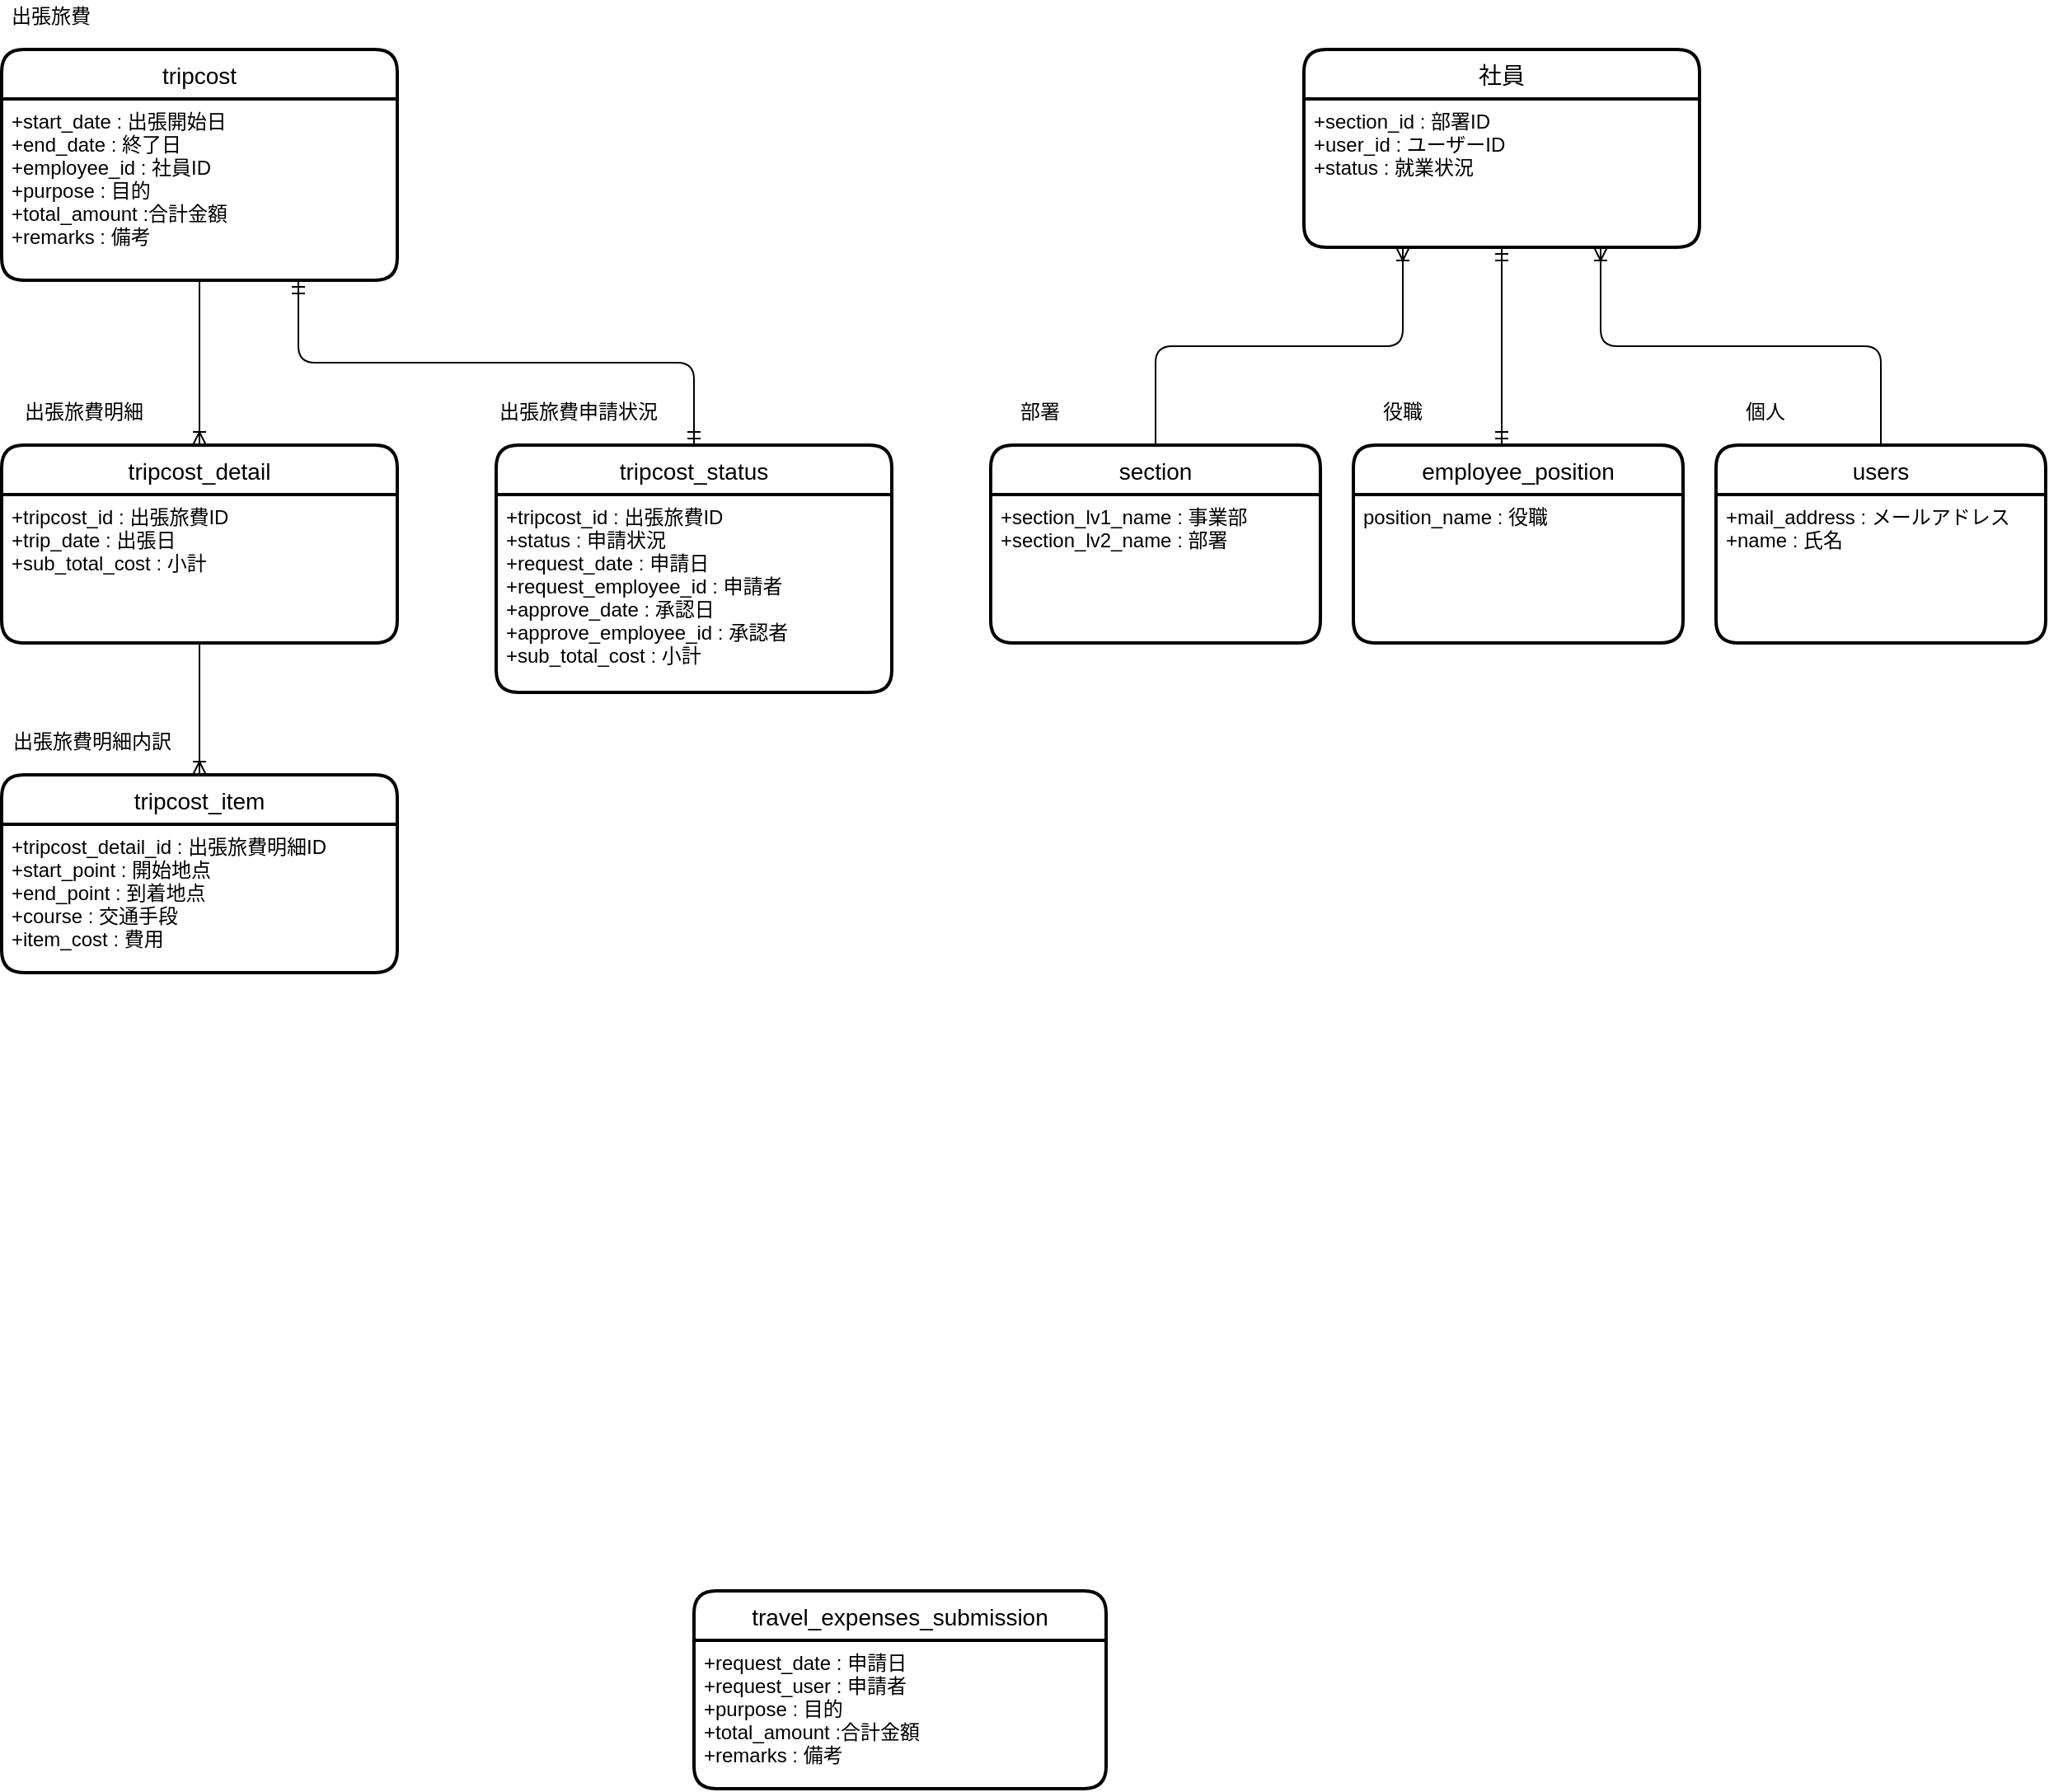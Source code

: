 <mxfile version="13.1.3">
    <diagram id="9EyrcikLVMCrVa1dsBdZ" name="ページ1">
        <mxGraphModel dx="2026" dy="2029" grid="1" gridSize="10" guides="1" tooltips="1" connect="1" arrows="1" fold="1" page="1" pageScale="1" pageWidth="827" pageHeight="1169" math="0" shadow="0">
            <root>
                <mxCell id="0"/>
                <mxCell id="1" parent="0"/>
                <mxCell id="HJenkgYZSzZREAK4-lz5-8" value="travel_expenses_submission" style="swimlane;childLayout=stackLayout;horizontal=1;startSize=30;horizontalStack=0;rounded=1;fontSize=14;fontStyle=0;strokeWidth=2;resizeParent=0;resizeLast=1;shadow=0;dashed=0;align=center;" parent="1" vertex="1">
                    <mxGeometry y="-155" width="250" height="120" as="geometry"/>
                </mxCell>
                <mxCell id="HJenkgYZSzZREAK4-lz5-9" value="+request_date : 申請日&#10;+request_user : 申請者&#10;+purpose : 目的&#10;+total_amount :合計金額&#10;+remarks : 備考" style="align=left;strokeColor=none;fillColor=none;spacingLeft=4;fontSize=12;verticalAlign=top;resizable=0;rotatable=0;part=1;" parent="HJenkgYZSzZREAK4-lz5-8" vertex="1">
                    <mxGeometry y="30" width="250" height="90" as="geometry"/>
                </mxCell>
                <mxCell id="HJenkgYZSzZREAK4-lz5-23" style="edgeStyle=orthogonalEdgeStyle;rounded=0;orthogonalLoop=1;jettySize=auto;html=1;entryX=0.5;entryY=0;entryDx=0;entryDy=0;startArrow=none;startFill=0;endArrow=ERoneToMany;endFill=0;" parent="1" source="HJenkgYZSzZREAK4-lz5-1" target="HJenkgYZSzZREAK4-lz5-6" edge="1">
                    <mxGeometry relative="1" as="geometry"/>
                </mxCell>
                <mxCell id="HJenkgYZSzZREAK4-lz5-15" value="出張旅費" style="text;html=1;strokeColor=none;fillColor=none;align=center;verticalAlign=middle;whiteSpace=wrap;rounded=0;" parent="1" vertex="1">
                    <mxGeometry x="-420" y="-1120" width="60" height="20" as="geometry"/>
                </mxCell>
                <mxCell id="HJenkgYZSzZREAK4-lz5-16" value="出張旅費明細" style="text;html=1;strokeColor=none;fillColor=none;align=center;verticalAlign=middle;whiteSpace=wrap;rounded=0;" parent="1" vertex="1">
                    <mxGeometry x="-420" y="-880" width="100" height="20" as="geometry"/>
                </mxCell>
                <mxCell id="HJenkgYZSzZREAK4-lz5-18" value="出張旅費明細内訳" style="text;html=1;strokeColor=none;fillColor=none;align=center;verticalAlign=middle;whiteSpace=wrap;rounded=0;" parent="1" vertex="1">
                    <mxGeometry x="-420" y="-680" width="110" height="20" as="geometry"/>
                </mxCell>
                <mxCell id="HJenkgYZSzZREAK4-lz5-24" style="edgeStyle=orthogonalEdgeStyle;rounded=0;orthogonalLoop=1;jettySize=auto;html=1;exitX=0.5;exitY=1;exitDx=0;exitDy=0;startArrow=none;startFill=0;endArrow=ERoneToMany;endFill=0;" parent="1" source="HJenkgYZSzZREAK4-lz5-7" target="HJenkgYZSzZREAK4-lz5-10" edge="1">
                    <mxGeometry relative="1" as="geometry"/>
                </mxCell>
                <mxCell id="HJenkgYZSzZREAK4-lz5-1" value="tripcost" style="swimlane;childLayout=stackLayout;horizontal=1;startSize=30;horizontalStack=0;rounded=1;fontSize=14;fontStyle=0;strokeWidth=2;resizeParent=0;resizeLast=1;shadow=0;dashed=0;align=center;" parent="1" vertex="1">
                    <mxGeometry x="-420" y="-1090" width="240" height="140" as="geometry"/>
                </mxCell>
                <mxCell id="HJenkgYZSzZREAK4-lz5-2" value="+start_date : 出張開始日&#10;+end_date : 終了日&#10;+employee_id : 社員ID&#10;+purpose : 目的&#10;+total_amount :合計金額&#10;+remarks : 備考" style="align=left;strokeColor=none;fillColor=none;spacingLeft=4;fontSize=12;verticalAlign=top;resizable=0;rotatable=0;part=1;" parent="HJenkgYZSzZREAK4-lz5-1" vertex="1">
                    <mxGeometry y="30" width="240" height="110" as="geometry"/>
                </mxCell>
                <mxCell id="HJenkgYZSzZREAK4-lz5-6" value="tripcost_detail" style="swimlane;childLayout=stackLayout;horizontal=1;startSize=30;horizontalStack=0;rounded=1;fontSize=14;fontStyle=0;strokeWidth=2;resizeParent=0;resizeLast=1;shadow=0;dashed=0;align=center;" parent="1" vertex="1">
                    <mxGeometry x="-420" y="-850" width="240" height="120" as="geometry"/>
                </mxCell>
                <mxCell id="HJenkgYZSzZREAK4-lz5-7" value="+tripcost_id : 出張旅費ID&#10;+trip_date : 出張日&#10;+sub_total_cost : 小計" style="align=left;strokeColor=none;fillColor=none;spacingLeft=4;fontSize=12;verticalAlign=top;resizable=0;rotatable=0;part=1;" parent="HJenkgYZSzZREAK4-lz5-6" vertex="1">
                    <mxGeometry y="30" width="240" height="90" as="geometry"/>
                </mxCell>
                <mxCell id="HJenkgYZSzZREAK4-lz5-10" value="tripcost_item" style="swimlane;childLayout=stackLayout;horizontal=1;startSize=30;horizontalStack=0;rounded=1;fontSize=14;fontStyle=0;strokeWidth=2;resizeParent=0;resizeLast=1;shadow=0;dashed=0;align=center;" parent="1" vertex="1">
                    <mxGeometry x="-420" y="-650" width="240" height="120" as="geometry"/>
                </mxCell>
                <mxCell id="HJenkgYZSzZREAK4-lz5-11" value="+tripcost_detail_id : 出張旅費明細ID&#10;+start_point : 開始地点&#10;+end_point : 到着地点&#10;+course : 交通手段&#10;+item_cost : 費用" style="align=left;strokeColor=none;fillColor=none;spacingLeft=4;fontSize=12;verticalAlign=top;resizable=0;rotatable=0;part=1;" parent="HJenkgYZSzZREAK4-lz5-10" vertex="1">
                    <mxGeometry y="30" width="240" height="90" as="geometry"/>
                </mxCell>
                <mxCell id="gkF-8fv6CQ7PWn-w2Et3-1" value="tripcost_status" style="swimlane;childLayout=stackLayout;horizontal=1;startSize=30;horizontalStack=0;rounded=1;fontSize=14;fontStyle=0;strokeWidth=2;resizeParent=0;resizeLast=1;shadow=0;dashed=0;align=center;" parent="1" vertex="1">
                    <mxGeometry x="-120" y="-850" width="240" height="150" as="geometry"/>
                </mxCell>
                <mxCell id="gkF-8fv6CQ7PWn-w2Et3-2" value="+tripcost_id : 出張旅費ID&#10;+status : 申請状況&#10;+request_date : 申請日&#10;+request_employee_id : 申請者&#10;+approve_date : 承認日&#10;+approve_employee_id : 承認者&#10;+sub_total_cost : 小計" style="align=left;strokeColor=none;fillColor=none;spacingLeft=4;fontSize=12;verticalAlign=top;resizable=0;rotatable=0;part=1;" parent="gkF-8fv6CQ7PWn-w2Et3-1" vertex="1">
                    <mxGeometry y="30" width="240" height="120" as="geometry"/>
                </mxCell>
                <mxCell id="gkF-8fv6CQ7PWn-w2Et3-3" value="出張旅費申請状況" style="text;html=1;strokeColor=none;fillColor=none;align=center;verticalAlign=middle;whiteSpace=wrap;rounded=0;" parent="1" vertex="1">
                    <mxGeometry x="-120" y="-880" width="100" height="20" as="geometry"/>
                </mxCell>
                <mxCell id="gkF-8fv6CQ7PWn-w2Et3-16" value="" style="edgeStyle=orthogonalEdgeStyle;fontSize=12;html=1;endArrow=ERmandOne;startArrow=ERmandOne;entryX=0.5;entryY=0;entryDx=0;entryDy=0;exitX=0.75;exitY=1;exitDx=0;exitDy=0;" parent="1" source="HJenkgYZSzZREAK4-lz5-2" target="gkF-8fv6CQ7PWn-w2Et3-1" edge="1">
                    <mxGeometry width="100" height="100" relative="1" as="geometry">
                        <mxPoint x="-230" y="-700" as="sourcePoint"/>
                        <mxPoint x="-130" y="-800" as="targetPoint"/>
                    </mxGeometry>
                </mxCell>
                <mxCell id="gkF-8fv6CQ7PWn-w2Et3-21" value="部署" style="text;html=1;strokeColor=none;fillColor=none;align=center;verticalAlign=middle;whiteSpace=wrap;rounded=0;" parent="1" vertex="1">
                    <mxGeometry x="180" y="-880" width="60" height="20" as="geometry"/>
                </mxCell>
                <mxCell id="gkF-8fv6CQ7PWn-w2Et3-17" value="社員" style="swimlane;childLayout=stackLayout;horizontal=1;startSize=30;horizontalStack=0;rounded=1;fontSize=14;fontStyle=0;strokeWidth=2;resizeParent=0;resizeLast=1;shadow=0;dashed=0;align=center;" parent="1" vertex="1">
                    <mxGeometry x="370" y="-1090" width="240" height="120" as="geometry"/>
                </mxCell>
                <mxCell id="gkF-8fv6CQ7PWn-w2Et3-18" value="+section_id : 部署ID&#10;+user_id : ユーザーID&#10;+status : 就業状況&#10;" style="align=left;strokeColor=none;fillColor=none;spacingLeft=4;fontSize=12;verticalAlign=top;resizable=0;rotatable=0;part=1;" parent="gkF-8fv6CQ7PWn-w2Et3-17" vertex="1">
                    <mxGeometry y="30" width="240" height="90" as="geometry"/>
                </mxCell>
                <mxCell id="gkF-8fv6CQ7PWn-w2Et3-25" value="" style="fontSize=12;html=1;endArrow=ERmandOne;startArrow=ERmandOne;entryX=0.5;entryY=1;entryDx=0;entryDy=0;exitX=0.45;exitY=0;exitDx=0;exitDy=0;exitPerimeter=0;" parent="1" source="gkF-8fv6CQ7PWn-w2Et3-22" target="gkF-8fv6CQ7PWn-w2Et3-18" edge="1">
                    <mxGeometry width="100" height="100" relative="1" as="geometry">
                        <mxPoint x="210" y="-700" as="sourcePoint"/>
                        <mxPoint x="310" y="-800" as="targetPoint"/>
                    </mxGeometry>
                </mxCell>
                <mxCell id="gkF-8fv6CQ7PWn-w2Et3-26" value="" style="edgeStyle=orthogonalEdgeStyle;fontSize=12;html=1;endArrow=ERoneToMany;exitX=0.5;exitY=0;exitDx=0;exitDy=0;entryX=0.25;entryY=1;entryDx=0;entryDy=0;" parent="1" source="gkF-8fv6CQ7PWn-w2Et3-19" target="gkF-8fv6CQ7PWn-w2Et3-18" edge="1">
                    <mxGeometry width="100" height="100" relative="1" as="geometry">
                        <mxPoint x="210" y="-700" as="sourcePoint"/>
                        <mxPoint x="310" y="-800" as="targetPoint"/>
                    </mxGeometry>
                </mxCell>
                <mxCell id="gkF-8fv6CQ7PWn-w2Et3-27" value="" style="edgeStyle=orthogonalEdgeStyle;fontSize=12;html=1;endArrow=ERoneToMany;exitX=0.5;exitY=0;exitDx=0;exitDy=0;entryX=0.75;entryY=1;entryDx=0;entryDy=0;" parent="1" source="HJenkgYZSzZREAK4-lz5-19" target="gkF-8fv6CQ7PWn-w2Et3-18" edge="1">
                    <mxGeometry width="100" height="100" relative="1" as="geometry">
                        <mxPoint x="210" y="-700" as="sourcePoint"/>
                        <mxPoint x="310" y="-800" as="targetPoint"/>
                    </mxGeometry>
                </mxCell>
                <mxCell id="gkF-8fv6CQ7PWn-w2Et3-32" value="役職" style="text;html=1;strokeColor=none;fillColor=none;align=center;verticalAlign=middle;whiteSpace=wrap;rounded=0;" parent="1" vertex="1">
                    <mxGeometry x="400" y="-880" width="60" height="20" as="geometry"/>
                </mxCell>
                <mxCell id="gkF-8fv6CQ7PWn-w2Et3-19" value="section" style="swimlane;childLayout=stackLayout;horizontal=1;startSize=30;horizontalStack=0;rounded=1;fontSize=14;fontStyle=0;strokeWidth=2;resizeParent=0;resizeLast=1;shadow=0;dashed=0;align=center;" parent="1" vertex="1">
                    <mxGeometry x="180" y="-850" width="200" height="120" as="geometry"/>
                </mxCell>
                <mxCell id="gkF-8fv6CQ7PWn-w2Et3-20" value="+section_lv1_name : 事業部&#10;+section_lv2_name : 部署" style="align=left;strokeColor=none;fillColor=none;spacingLeft=4;fontSize=12;verticalAlign=top;resizable=0;rotatable=0;part=1;" parent="gkF-8fv6CQ7PWn-w2Et3-19" vertex="1">
                    <mxGeometry y="30" width="200" height="90" as="geometry"/>
                </mxCell>
                <mxCell id="gkF-8fv6CQ7PWn-w2Et3-22" value="employee_position" style="swimlane;childLayout=stackLayout;horizontal=1;startSize=30;horizontalStack=0;rounded=1;fontSize=14;fontStyle=0;strokeWidth=2;resizeParent=0;resizeLast=1;shadow=0;dashed=0;align=center;" parent="1" vertex="1">
                    <mxGeometry x="400" y="-850" width="200" height="120" as="geometry"/>
                </mxCell>
                <mxCell id="gkF-8fv6CQ7PWn-w2Et3-23" value="position_name : 役職" style="align=left;strokeColor=none;fillColor=none;spacingLeft=4;fontSize=12;verticalAlign=top;resizable=0;rotatable=0;part=1;" parent="gkF-8fv6CQ7PWn-w2Et3-22" vertex="1">
                    <mxGeometry y="30" width="200" height="90" as="geometry"/>
                </mxCell>
                <mxCell id="HJenkgYZSzZREAK4-lz5-19" value="users" style="swimlane;childLayout=stackLayout;horizontal=1;startSize=30;horizontalStack=0;rounded=1;fontSize=14;fontStyle=0;strokeWidth=2;resizeParent=0;resizeLast=1;shadow=0;dashed=0;align=center;" parent="1" vertex="1">
                    <mxGeometry x="620" y="-850" width="200" height="120" as="geometry"/>
                </mxCell>
                <mxCell id="HJenkgYZSzZREAK4-lz5-20" value="+mail_address : メールアドレス&#10;+name : 氏名" style="align=left;strokeColor=none;fillColor=none;spacingLeft=4;fontSize=12;verticalAlign=top;resizable=0;rotatable=0;part=1;" parent="HJenkgYZSzZREAK4-lz5-19" vertex="1">
                    <mxGeometry y="30" width="200" height="90" as="geometry"/>
                </mxCell>
                <mxCell id="gkF-8fv6CQ7PWn-w2Et3-33" value="個人" style="text;html=1;strokeColor=none;fillColor=none;align=center;verticalAlign=middle;whiteSpace=wrap;rounded=0;" parent="1" vertex="1">
                    <mxGeometry x="620" y="-880" width="60" height="20" as="geometry"/>
                </mxCell>
            </root>
        </mxGraphModel>
    </diagram>
</mxfile>